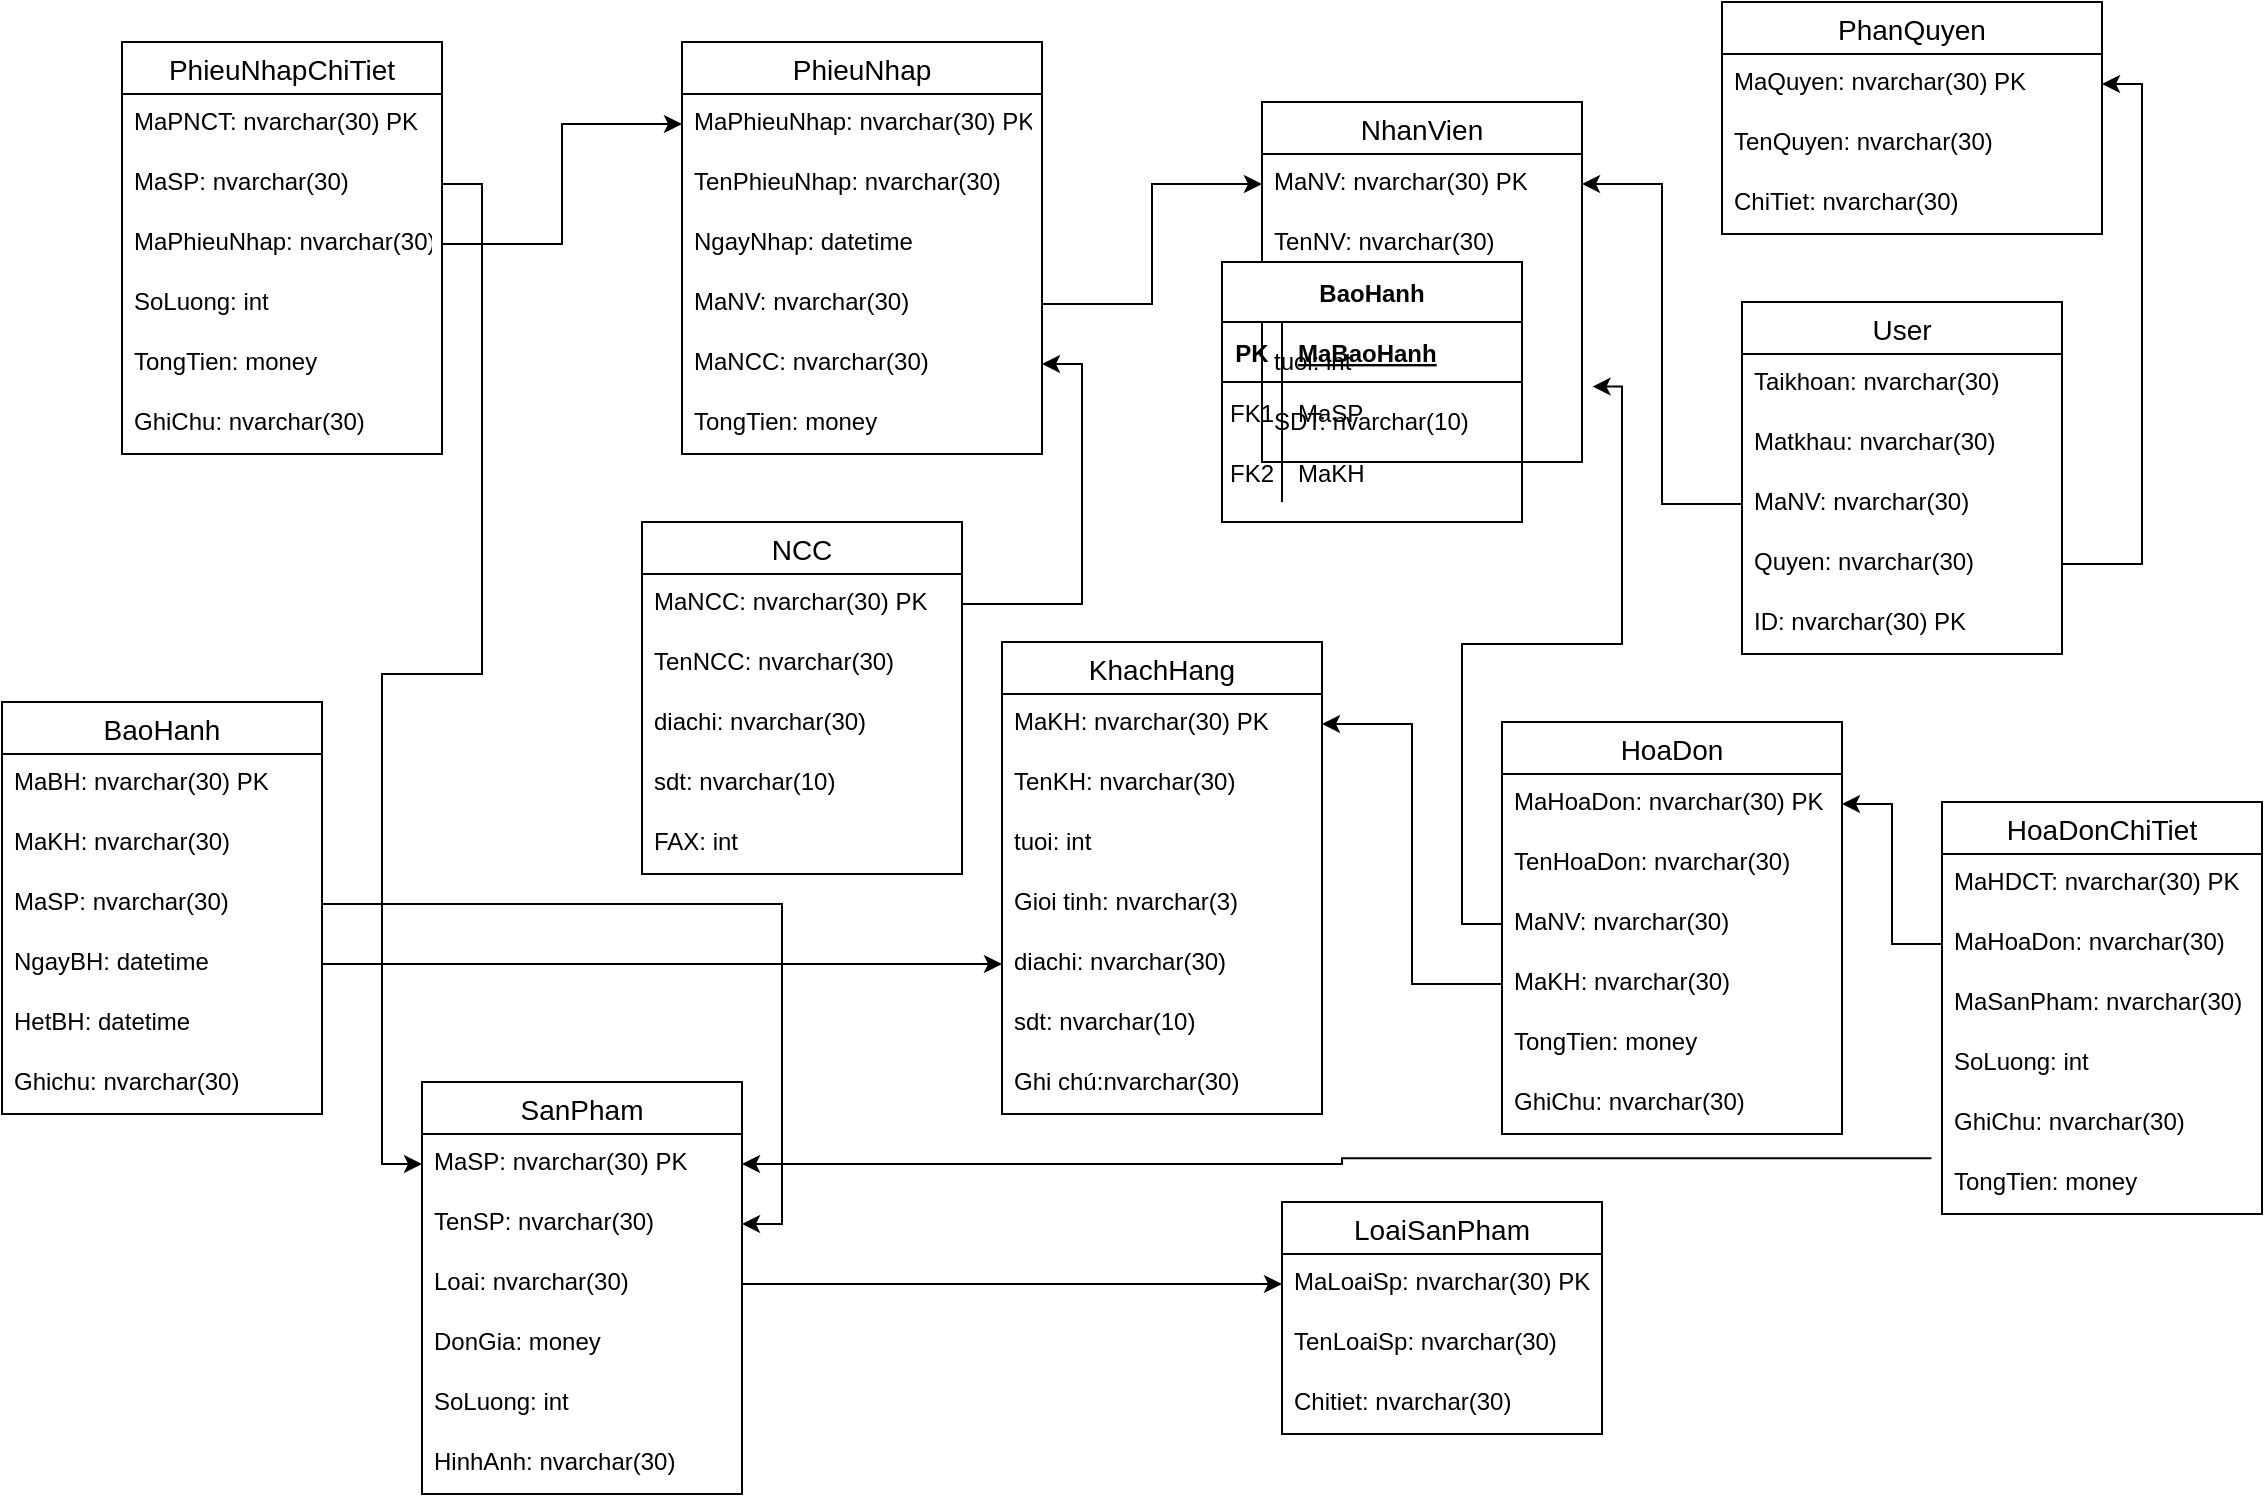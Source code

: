 <mxfile version="13.7.7" type="github">
  <diagram id="R2lEEEUBdFMjLlhIrx00" name="Page-1">
    <mxGraphModel dx="782" dy="437" grid="1" gridSize="10" guides="1" tooltips="1" connect="1" arrows="1" fold="1" page="1" pageScale="1" pageWidth="1169" pageHeight="1654" math="0" shadow="0" extFonts="Permanent Marker^https://fonts.googleapis.com/css?family=Permanent+Marker">
      <root>
        <mxCell id="0" />
        <mxCell id="1" parent="0" />
        <mxCell id="YLLZA9CyrhAG9IfyDsuY-86" style="edgeStyle=orthogonalEdgeStyle;rounded=0;orthogonalLoop=1;jettySize=auto;html=1;entryX=1;entryY=0.5;entryDx=0;entryDy=0;" parent="1" source="YLLZA9CyrhAG9IfyDsuY-12" target="YLLZA9CyrhAG9IfyDsuY-4" edge="1">
          <mxGeometry relative="1" as="geometry" />
        </mxCell>
        <mxCell id="YLLZA9CyrhAG9IfyDsuY-87" style="edgeStyle=orthogonalEdgeStyle;rounded=0;orthogonalLoop=1;jettySize=auto;html=1;entryX=1;entryY=0.5;entryDx=0;entryDy=0;" parent="1" source="YLLZA9CyrhAG9IfyDsuY-19" target="YLLZA9CyrhAG9IfyDsuY-15" edge="1">
          <mxGeometry relative="1" as="geometry" />
        </mxCell>
        <mxCell id="YLLZA9CyrhAG9IfyDsuY-88" style="edgeStyle=orthogonalEdgeStyle;rounded=0;orthogonalLoop=1;jettySize=auto;html=1;entryX=0;entryY=0.5;entryDx=0;entryDy=0;" parent="1" source="YLLZA9CyrhAG9IfyDsuY-24" target="YLLZA9CyrhAG9IfyDsuY-4" edge="1">
          <mxGeometry relative="1" as="geometry" />
        </mxCell>
        <mxCell id="YLLZA9CyrhAG9IfyDsuY-89" style="edgeStyle=orthogonalEdgeStyle;rounded=0;orthogonalLoop=1;jettySize=auto;html=1;entryX=1;entryY=0.5;entryDx=0;entryDy=0;" parent="1" source="YLLZA9CyrhAG9IfyDsuY-30" target="YLLZA9CyrhAG9IfyDsuY-28" edge="1">
          <mxGeometry relative="1" as="geometry" />
        </mxCell>
        <mxCell id="YLLZA9CyrhAG9IfyDsuY-20" value="PhieuNhap" style="swimlane;fontStyle=0;childLayout=stackLayout;horizontal=1;startSize=26;horizontalStack=0;resizeParent=1;resizeParentMax=0;resizeLast=0;collapsible=1;marginBottom=0;align=center;fontSize=14;" parent="1" vertex="1">
          <mxGeometry x="340" y="620" width="180" height="206" as="geometry" />
        </mxCell>
        <mxCell id="YLLZA9CyrhAG9IfyDsuY-21" value="MaPhieuNhap: nvarchar(30) PK" style="text;strokeColor=none;fillColor=none;spacingLeft=4;spacingRight=4;overflow=hidden;rotatable=0;points=[[0,0.5],[1,0.5]];portConstraint=eastwest;fontSize=12;" parent="YLLZA9CyrhAG9IfyDsuY-20" vertex="1">
          <mxGeometry y="26" width="180" height="30" as="geometry" />
        </mxCell>
        <mxCell id="YLLZA9CyrhAG9IfyDsuY-22" value="TenPhieuNhap: nvarchar(30)" style="text;strokeColor=none;fillColor=none;spacingLeft=4;spacingRight=4;overflow=hidden;rotatable=0;points=[[0,0.5],[1,0.5]];portConstraint=eastwest;fontSize=12;" parent="YLLZA9CyrhAG9IfyDsuY-20" vertex="1">
          <mxGeometry y="56" width="180" height="30" as="geometry" />
        </mxCell>
        <mxCell id="YLLZA9CyrhAG9IfyDsuY-23" value="NgayNhap: datetime" style="text;strokeColor=none;fillColor=none;spacingLeft=4;spacingRight=4;overflow=hidden;rotatable=0;points=[[0,0.5],[1,0.5]];portConstraint=eastwest;fontSize=12;" parent="YLLZA9CyrhAG9IfyDsuY-20" vertex="1">
          <mxGeometry y="86" width="180" height="30" as="geometry" />
        </mxCell>
        <mxCell id="YLLZA9CyrhAG9IfyDsuY-24" value="MaNV: nvarchar(30)" style="text;strokeColor=none;fillColor=none;spacingLeft=4;spacingRight=4;overflow=hidden;rotatable=0;points=[[0,0.5],[1,0.5]];portConstraint=eastwest;fontSize=12;" parent="YLLZA9CyrhAG9IfyDsuY-20" vertex="1">
          <mxGeometry y="116" width="180" height="30" as="geometry" />
        </mxCell>
        <mxCell id="YLLZA9CyrhAG9IfyDsuY-28" value="MaNCC: nvarchar(30)" style="text;strokeColor=none;fillColor=none;spacingLeft=4;spacingRight=4;overflow=hidden;rotatable=0;points=[[0,0.5],[1,0.5]];portConstraint=eastwest;fontSize=12;" parent="YLLZA9CyrhAG9IfyDsuY-20" vertex="1">
          <mxGeometry y="146" width="180" height="30" as="geometry" />
        </mxCell>
        <mxCell id="YLLZA9CyrhAG9IfyDsuY-39" value="TongTien: money" style="text;strokeColor=none;fillColor=none;spacingLeft=4;spacingRight=4;overflow=hidden;rotatable=0;points=[[0,0.5],[1,0.5]];portConstraint=eastwest;fontSize=12;" parent="YLLZA9CyrhAG9IfyDsuY-20" vertex="1">
          <mxGeometry y="176" width="180" height="30" as="geometry" />
        </mxCell>
        <mxCell id="YLLZA9CyrhAG9IfyDsuY-3" value="NhanVien" style="swimlane;fontStyle=0;childLayout=stackLayout;horizontal=1;startSize=26;horizontalStack=0;resizeParent=1;resizeParentMax=0;resizeLast=0;collapsible=1;marginBottom=0;align=center;fontSize=14;" parent="1" vertex="1">
          <mxGeometry x="630" y="650" width="160" height="180" as="geometry" />
        </mxCell>
        <mxCell id="YLLZA9CyrhAG9IfyDsuY-4" value="MaNV: nvarchar(30) PK" style="text;strokeColor=none;fillColor=none;spacingLeft=4;spacingRight=4;overflow=hidden;rotatable=0;points=[[0,0.5],[1,0.5]];portConstraint=eastwest;fontSize=12;" parent="YLLZA9CyrhAG9IfyDsuY-3" vertex="1">
          <mxGeometry y="26" width="160" height="30" as="geometry" />
        </mxCell>
        <mxCell id="YLLZA9CyrhAG9IfyDsuY-5" value="TenNV: nvarchar(30)" style="text;strokeColor=none;fillColor=none;spacingLeft=4;spacingRight=4;overflow=hidden;rotatable=0;points=[[0,0.5],[1,0.5]];portConstraint=eastwest;fontSize=12;" parent="YLLZA9CyrhAG9IfyDsuY-3" vertex="1">
          <mxGeometry y="56" width="160" height="30" as="geometry" />
        </mxCell>
        <mxCell id="YLLZA9CyrhAG9IfyDsuY-7" value="diachi: nvarchar(30)" style="text;strokeColor=none;fillColor=none;spacingLeft=4;spacingRight=4;overflow=hidden;rotatable=0;points=[[0,0.5],[1,0.5]];portConstraint=eastwest;fontSize=12;" parent="YLLZA9CyrhAG9IfyDsuY-3" vertex="1">
          <mxGeometry y="86" width="160" height="30" as="geometry" />
        </mxCell>
        <mxCell id="YLLZA9CyrhAG9IfyDsuY-8" value="tuoi: int" style="text;strokeColor=none;fillColor=none;spacingLeft=4;spacingRight=4;overflow=hidden;rotatable=0;points=[[0,0.5],[1,0.5]];portConstraint=eastwest;fontSize=12;" parent="YLLZA9CyrhAG9IfyDsuY-3" vertex="1">
          <mxGeometry y="116" width="160" height="30" as="geometry" />
        </mxCell>
        <mxCell id="YLLZA9CyrhAG9IfyDsuY-6" value="SDT: nvarchar(10)" style="text;strokeColor=none;fillColor=none;spacingLeft=4;spacingRight=4;overflow=hidden;rotatable=0;points=[[0,0.5],[1,0.5]];portConstraint=eastwest;fontSize=12;" parent="YLLZA9CyrhAG9IfyDsuY-3" vertex="1">
          <mxGeometry y="146" width="160" height="34" as="geometry" />
        </mxCell>
        <mxCell id="YLLZA9CyrhAG9IfyDsuY-9" value="User" style="swimlane;fontStyle=0;childLayout=stackLayout;horizontal=1;startSize=26;horizontalStack=0;resizeParent=1;resizeParentMax=0;resizeLast=0;collapsible=1;marginBottom=0;align=center;fontSize=14;" parent="1" vertex="1">
          <mxGeometry x="870" y="750" width="160" height="176" as="geometry" />
        </mxCell>
        <mxCell id="YLLZA9CyrhAG9IfyDsuY-10" value="Taikhoan: nvarchar(30)" style="text;strokeColor=none;fillColor=none;spacingLeft=4;spacingRight=4;overflow=hidden;rotatable=0;points=[[0,0.5],[1,0.5]];portConstraint=eastwest;fontSize=12;" parent="YLLZA9CyrhAG9IfyDsuY-9" vertex="1">
          <mxGeometry y="26" width="160" height="30" as="geometry" />
        </mxCell>
        <mxCell id="YLLZA9CyrhAG9IfyDsuY-11" value="Matkhau: nvarchar(30)" style="text;strokeColor=none;fillColor=none;spacingLeft=4;spacingRight=4;overflow=hidden;rotatable=0;points=[[0,0.5],[1,0.5]];portConstraint=eastwest;fontSize=12;" parent="YLLZA9CyrhAG9IfyDsuY-9" vertex="1">
          <mxGeometry y="56" width="160" height="30" as="geometry" />
        </mxCell>
        <mxCell id="YLLZA9CyrhAG9IfyDsuY-12" value="MaNV: nvarchar(30)" style="text;strokeColor=none;fillColor=none;spacingLeft=4;spacingRight=4;overflow=hidden;rotatable=0;points=[[0,0.5],[1,0.5]];portConstraint=eastwest;fontSize=12;" parent="YLLZA9CyrhAG9IfyDsuY-9" vertex="1">
          <mxGeometry y="86" width="160" height="30" as="geometry" />
        </mxCell>
        <mxCell id="YLLZA9CyrhAG9IfyDsuY-19" value="Quyen: nvarchar(30)" style="text;strokeColor=none;fillColor=none;spacingLeft=4;spacingRight=4;overflow=hidden;rotatable=0;points=[[0,0.5],[1,0.5]];portConstraint=eastwest;fontSize=12;" parent="YLLZA9CyrhAG9IfyDsuY-9" vertex="1">
          <mxGeometry y="116" width="160" height="30" as="geometry" />
        </mxCell>
        <mxCell id="YLLZA9CyrhAG9IfyDsuY-13" value="ID: nvarchar(30) PK" style="text;strokeColor=none;fillColor=none;spacingLeft=4;spacingRight=4;overflow=hidden;rotatable=0;points=[[0,0.5],[1,0.5]];portConstraint=eastwest;fontSize=12;" parent="YLLZA9CyrhAG9IfyDsuY-9" vertex="1">
          <mxGeometry y="146" width="160" height="30" as="geometry" />
        </mxCell>
        <mxCell id="YLLZA9CyrhAG9IfyDsuY-35" value="PhieuNhapChiTiet" style="swimlane;fontStyle=0;childLayout=stackLayout;horizontal=1;startSize=26;horizontalStack=0;resizeParent=1;resizeParentMax=0;resizeLast=0;collapsible=1;marginBottom=0;align=center;fontSize=14;" parent="1" vertex="1">
          <mxGeometry x="60" y="620" width="160" height="206" as="geometry" />
        </mxCell>
        <mxCell id="YLLZA9CyrhAG9IfyDsuY-36" value="MaPNCT: nvarchar(30) PK" style="text;strokeColor=none;fillColor=none;spacingLeft=4;spacingRight=4;overflow=hidden;rotatable=0;points=[[0,0.5],[1,0.5]];portConstraint=eastwest;fontSize=12;" parent="YLLZA9CyrhAG9IfyDsuY-35" vertex="1">
          <mxGeometry y="26" width="160" height="30" as="geometry" />
        </mxCell>
        <mxCell id="YLLZA9CyrhAG9IfyDsuY-37" value="MaSP: nvarchar(30)" style="text;strokeColor=none;fillColor=none;spacingLeft=4;spacingRight=4;overflow=hidden;rotatable=0;points=[[0,0.5],[1,0.5]];portConstraint=eastwest;fontSize=12;" parent="YLLZA9CyrhAG9IfyDsuY-35" vertex="1">
          <mxGeometry y="56" width="160" height="30" as="geometry" />
        </mxCell>
        <mxCell id="YLLZA9CyrhAG9IfyDsuY-38" value="MaPhieuNhap: nvarchar(30)" style="text;strokeColor=none;fillColor=none;spacingLeft=4;spacingRight=4;overflow=hidden;rotatable=0;points=[[0,0.5],[1,0.5]];portConstraint=eastwest;fontSize=12;" parent="YLLZA9CyrhAG9IfyDsuY-35" vertex="1">
          <mxGeometry y="86" width="160" height="30" as="geometry" />
        </mxCell>
        <mxCell id="YLLZA9CyrhAG9IfyDsuY-40" value="SoLuong: int" style="text;strokeColor=none;fillColor=none;spacingLeft=4;spacingRight=4;overflow=hidden;rotatable=0;points=[[0,0.5],[1,0.5]];portConstraint=eastwest;fontSize=12;" parent="YLLZA9CyrhAG9IfyDsuY-35" vertex="1">
          <mxGeometry y="116" width="160" height="30" as="geometry" />
        </mxCell>
        <mxCell id="YLLZA9CyrhAG9IfyDsuY-41" value="TongTien: money" style="text;strokeColor=none;fillColor=none;spacingLeft=4;spacingRight=4;overflow=hidden;rotatable=0;points=[[0,0.5],[1,0.5]];portConstraint=eastwest;fontSize=12;" parent="YLLZA9CyrhAG9IfyDsuY-35" vertex="1">
          <mxGeometry y="146" width="160" height="30" as="geometry" />
        </mxCell>
        <mxCell id="YLLZA9CyrhAG9IfyDsuY-42" value="GhiChu: nvarchar(30)" style="text;strokeColor=none;fillColor=none;spacingLeft=4;spacingRight=4;overflow=hidden;rotatable=0;points=[[0,0.5],[1,0.5]];portConstraint=eastwest;fontSize=12;" parent="YLLZA9CyrhAG9IfyDsuY-35" vertex="1">
          <mxGeometry y="176" width="160" height="30" as="geometry" />
        </mxCell>
        <mxCell id="YLLZA9CyrhAG9IfyDsuY-98" style="edgeStyle=orthogonalEdgeStyle;rounded=0;orthogonalLoop=1;jettySize=auto;html=1;entryX=0;entryY=0.5;entryDx=0;entryDy=0;" parent="1" source="YLLZA9CyrhAG9IfyDsuY-38" target="YLLZA9CyrhAG9IfyDsuY-21" edge="1">
          <mxGeometry relative="1" as="geometry" />
        </mxCell>
        <mxCell id="YLLZA9CyrhAG9IfyDsuY-99" style="edgeStyle=orthogonalEdgeStyle;rounded=0;orthogonalLoop=1;jettySize=auto;html=1;entryX=0;entryY=0.5;entryDx=0;entryDy=0;" parent="1" source="YLLZA9CyrhAG9IfyDsuY-37" target="YLLZA9CyrhAG9IfyDsuY-72" edge="1">
          <mxGeometry relative="1" as="geometry" />
        </mxCell>
        <mxCell id="YLLZA9CyrhAG9IfyDsuY-101" style="edgeStyle=orthogonalEdgeStyle;rounded=0;orthogonalLoop=1;jettySize=auto;html=1;entryX=0;entryY=0.5;entryDx=0;entryDy=0;" parent="1" source="YLLZA9CyrhAG9IfyDsuY-74" target="YLLZA9CyrhAG9IfyDsuY-79" edge="1">
          <mxGeometry relative="1" as="geometry" />
        </mxCell>
        <mxCell id="YLLZA9CyrhAG9IfyDsuY-71" value="SanPham" style="swimlane;fontStyle=0;childLayout=stackLayout;horizontal=1;startSize=26;horizontalStack=0;resizeParent=1;resizeParentMax=0;resizeLast=0;collapsible=1;marginBottom=0;align=center;fontSize=14;" parent="1" vertex="1">
          <mxGeometry x="210" y="1140" width="160" height="206" as="geometry" />
        </mxCell>
        <mxCell id="YLLZA9CyrhAG9IfyDsuY-72" value="MaSP: nvarchar(30) PK" style="text;strokeColor=none;fillColor=none;spacingLeft=4;spacingRight=4;overflow=hidden;rotatable=0;points=[[0,0.5],[1,0.5]];portConstraint=eastwest;fontSize=12;" parent="YLLZA9CyrhAG9IfyDsuY-71" vertex="1">
          <mxGeometry y="26" width="160" height="30" as="geometry" />
        </mxCell>
        <mxCell id="YLLZA9CyrhAG9IfyDsuY-73" value="TenSP: nvarchar(30)" style="text;strokeColor=none;fillColor=none;spacingLeft=4;spacingRight=4;overflow=hidden;rotatable=0;points=[[0,0.5],[1,0.5]];portConstraint=eastwest;fontSize=12;" parent="YLLZA9CyrhAG9IfyDsuY-71" vertex="1">
          <mxGeometry y="56" width="160" height="30" as="geometry" />
        </mxCell>
        <mxCell id="YLLZA9CyrhAG9IfyDsuY-74" value="Loai: nvarchar(30)" style="text;strokeColor=none;fillColor=none;spacingLeft=4;spacingRight=4;overflow=hidden;rotatable=0;points=[[0,0.5],[1,0.5]];portConstraint=eastwest;fontSize=12;" parent="YLLZA9CyrhAG9IfyDsuY-71" vertex="1">
          <mxGeometry y="86" width="160" height="30" as="geometry" />
        </mxCell>
        <mxCell id="YLLZA9CyrhAG9IfyDsuY-75" value="DonGia: money" style="text;strokeColor=none;fillColor=none;spacingLeft=4;spacingRight=4;overflow=hidden;rotatable=0;points=[[0,0.5],[1,0.5]];portConstraint=eastwest;fontSize=12;" parent="YLLZA9CyrhAG9IfyDsuY-71" vertex="1">
          <mxGeometry y="116" width="160" height="30" as="geometry" />
        </mxCell>
        <mxCell id="YLLZA9CyrhAG9IfyDsuY-77" value="SoLuong: int" style="text;strokeColor=none;fillColor=none;spacingLeft=4;spacingRight=4;overflow=hidden;rotatable=0;points=[[0,0.5],[1,0.5]];portConstraint=eastwest;fontSize=12;" parent="YLLZA9CyrhAG9IfyDsuY-71" vertex="1">
          <mxGeometry y="146" width="160" height="30" as="geometry" />
        </mxCell>
        <mxCell id="YLLZA9CyrhAG9IfyDsuY-76" value="HinhAnh: nvarchar(30)" style="text;strokeColor=none;fillColor=none;spacingLeft=4;spacingRight=4;overflow=hidden;rotatable=0;points=[[0,0.5],[1,0.5]];portConstraint=eastwest;fontSize=12;" parent="YLLZA9CyrhAG9IfyDsuY-71" vertex="1">
          <mxGeometry y="176" width="160" height="30" as="geometry" />
        </mxCell>
        <mxCell id="YLLZA9CyrhAG9IfyDsuY-43" value="HoaDon" style="swimlane;fontStyle=0;childLayout=stackLayout;horizontal=1;startSize=26;horizontalStack=0;resizeParent=1;resizeParentMax=0;resizeLast=0;collapsible=1;marginBottom=0;align=center;fontSize=14;" parent="1" vertex="1">
          <mxGeometry x="750" y="960" width="170" height="206" as="geometry" />
        </mxCell>
        <mxCell id="YLLZA9CyrhAG9IfyDsuY-44" value="MaHoaDon: nvarchar(30) PK" style="text;strokeColor=none;fillColor=none;spacingLeft=4;spacingRight=4;overflow=hidden;rotatable=0;points=[[0,0.5],[1,0.5]];portConstraint=eastwest;fontSize=12;" parent="YLLZA9CyrhAG9IfyDsuY-43" vertex="1">
          <mxGeometry y="26" width="170" height="30" as="geometry" />
        </mxCell>
        <mxCell id="YLLZA9CyrhAG9IfyDsuY-45" value="TenHoaDon: nvarchar(30)" style="text;strokeColor=none;fillColor=none;spacingLeft=4;spacingRight=4;overflow=hidden;rotatable=0;points=[[0,0.5],[1,0.5]];portConstraint=eastwest;fontSize=12;" parent="YLLZA9CyrhAG9IfyDsuY-43" vertex="1">
          <mxGeometry y="56" width="170" height="30" as="geometry" />
        </mxCell>
        <mxCell id="YLLZA9CyrhAG9IfyDsuY-46" value="MaNV: nvarchar(30)" style="text;strokeColor=none;fillColor=none;spacingLeft=4;spacingRight=4;overflow=hidden;rotatable=0;points=[[0,0.5],[1,0.5]];portConstraint=eastwest;fontSize=12;" parent="YLLZA9CyrhAG9IfyDsuY-43" vertex="1">
          <mxGeometry y="86" width="170" height="30" as="geometry" />
        </mxCell>
        <mxCell id="YLLZA9CyrhAG9IfyDsuY-60" value="MaKH: nvarchar(30)" style="text;strokeColor=none;fillColor=none;spacingLeft=4;spacingRight=4;overflow=hidden;rotatable=0;points=[[0,0.5],[1,0.5]];portConstraint=eastwest;fontSize=12;" parent="YLLZA9CyrhAG9IfyDsuY-43" vertex="1">
          <mxGeometry y="116" width="170" height="30" as="geometry" />
        </mxCell>
        <mxCell id="YLLZA9CyrhAG9IfyDsuY-62" value="TongTien: money" style="text;strokeColor=none;fillColor=none;spacingLeft=4;spacingRight=4;overflow=hidden;rotatable=0;points=[[0,0.5],[1,0.5]];portConstraint=eastwest;fontSize=12;" parent="YLLZA9CyrhAG9IfyDsuY-43" vertex="1">
          <mxGeometry y="146" width="170" height="30" as="geometry" />
        </mxCell>
        <mxCell id="YLLZA9CyrhAG9IfyDsuY-63" value="GhiChu: nvarchar(30)" style="text;strokeColor=none;fillColor=none;spacingLeft=4;spacingRight=4;overflow=hidden;rotatable=0;points=[[0,0.5],[1,0.5]];portConstraint=eastwest;fontSize=12;" parent="YLLZA9CyrhAG9IfyDsuY-43" vertex="1">
          <mxGeometry y="176" width="170" height="30" as="geometry" />
        </mxCell>
        <mxCell id="YLLZA9CyrhAG9IfyDsuY-110" style="edgeStyle=orthogonalEdgeStyle;rounded=0;orthogonalLoop=1;jettySize=auto;html=1;entryX=1;entryY=0.5;entryDx=0;entryDy=0;exitX=-0.033;exitY=0.07;exitDx=0;exitDy=0;exitPerimeter=0;" parent="1" source="YLLZA9CyrhAG9IfyDsuY-69" target="YLLZA9CyrhAG9IfyDsuY-72" edge="1">
          <mxGeometry relative="1" as="geometry" />
        </mxCell>
        <mxCell id="YLLZA9CyrhAG9IfyDsuY-111" style="edgeStyle=orthogonalEdgeStyle;rounded=0;orthogonalLoop=1;jettySize=auto;html=1;entryX=1;entryY=0.5;entryDx=0;entryDy=0;" parent="1" source="YLLZA9CyrhAG9IfyDsuY-66" target="YLLZA9CyrhAG9IfyDsuY-44" edge="1">
          <mxGeometry relative="1" as="geometry" />
        </mxCell>
        <mxCell id="YLLZA9CyrhAG9IfyDsuY-113" style="edgeStyle=orthogonalEdgeStyle;rounded=0;orthogonalLoop=1;jettySize=auto;html=1;entryX=1.033;entryY=0.876;entryDx=0;entryDy=0;entryPerimeter=0;" parent="1" source="YLLZA9CyrhAG9IfyDsuY-46" target="YLLZA9CyrhAG9IfyDsuY-8" edge="1">
          <mxGeometry relative="1" as="geometry" />
        </mxCell>
        <mxCell id="YLLZA9CyrhAG9IfyDsuY-132" style="edgeStyle=orthogonalEdgeStyle;rounded=0;orthogonalLoop=1;jettySize=auto;html=1;entryX=1;entryY=0.5;entryDx=0;entryDy=0;" parent="1" source="YLLZA9CyrhAG9IfyDsuY-60" target="YLLZA9CyrhAG9IfyDsuY-116" edge="1">
          <mxGeometry relative="1" as="geometry" />
        </mxCell>
        <mxCell id="YLLZA9CyrhAG9IfyDsuY-29" value="NCC" style="swimlane;fontStyle=0;childLayout=stackLayout;horizontal=1;startSize=26;horizontalStack=0;resizeParent=1;resizeParentMax=0;resizeLast=0;collapsible=1;marginBottom=0;align=center;fontSize=14;" parent="1" vertex="1">
          <mxGeometry x="320" y="860" width="160" height="176" as="geometry" />
        </mxCell>
        <mxCell id="YLLZA9CyrhAG9IfyDsuY-30" value="MaNCC: nvarchar(30) PK" style="text;strokeColor=none;fillColor=none;spacingLeft=4;spacingRight=4;overflow=hidden;rotatable=0;points=[[0,0.5],[1,0.5]];portConstraint=eastwest;fontSize=12;" parent="YLLZA9CyrhAG9IfyDsuY-29" vertex="1">
          <mxGeometry y="26" width="160" height="30" as="geometry" />
        </mxCell>
        <mxCell id="YLLZA9CyrhAG9IfyDsuY-31" value="TenNCC: nvarchar(30)" style="text;strokeColor=none;fillColor=none;spacingLeft=4;spacingRight=4;overflow=hidden;rotatable=0;points=[[0,0.5],[1,0.5]];portConstraint=eastwest;fontSize=12;" parent="YLLZA9CyrhAG9IfyDsuY-29" vertex="1">
          <mxGeometry y="56" width="160" height="30" as="geometry" />
        </mxCell>
        <mxCell id="YLLZA9CyrhAG9IfyDsuY-32" value="diachi: nvarchar(30)" style="text;strokeColor=none;fillColor=none;spacingLeft=4;spacingRight=4;overflow=hidden;rotatable=0;points=[[0,0.5],[1,0.5]];portConstraint=eastwest;fontSize=12;" parent="YLLZA9CyrhAG9IfyDsuY-29" vertex="1">
          <mxGeometry y="86" width="160" height="30" as="geometry" />
        </mxCell>
        <mxCell id="YLLZA9CyrhAG9IfyDsuY-33" value="sdt: nvarchar(10)" style="text;strokeColor=none;fillColor=none;spacingLeft=4;spacingRight=4;overflow=hidden;rotatable=0;points=[[0,0.5],[1,0.5]];portConstraint=eastwest;fontSize=12;" parent="YLLZA9CyrhAG9IfyDsuY-29" vertex="1">
          <mxGeometry y="116" width="160" height="30" as="geometry" />
        </mxCell>
        <mxCell id="YLLZA9CyrhAG9IfyDsuY-34" value="FAX: int" style="text;strokeColor=none;fillColor=none;spacingLeft=4;spacingRight=4;overflow=hidden;rotatable=0;points=[[0,0.5],[1,0.5]];portConstraint=eastwest;fontSize=12;" parent="YLLZA9CyrhAG9IfyDsuY-29" vertex="1">
          <mxGeometry y="146" width="160" height="30" as="geometry" />
        </mxCell>
        <mxCell id="nVM3Nf8640uY4-CQAbni-13" style="edgeStyle=orthogonalEdgeStyle;rounded=0;orthogonalLoop=1;jettySize=auto;html=1;entryX=0.5;entryY=0;entryDx=0;entryDy=0;exitX=1;exitY=0.5;exitDx=0;exitDy=0;" parent="1" edge="1">
          <mxGeometry relative="1" as="geometry">
            <mxPoint x="870" y="600" as="sourcePoint" />
          </mxGeometry>
        </mxCell>
        <mxCell id="YLLZA9CyrhAG9IfyDsuY-64" value="HoaDonChiTiet" style="swimlane;fontStyle=0;childLayout=stackLayout;horizontal=1;startSize=26;horizontalStack=0;resizeParent=1;resizeParentMax=0;resizeLast=0;collapsible=1;marginBottom=0;align=center;fontSize=14;" parent="1" vertex="1">
          <mxGeometry x="970" y="1000" width="160" height="206" as="geometry" />
        </mxCell>
        <mxCell id="YLLZA9CyrhAG9IfyDsuY-65" value="MaHDCT: nvarchar(30) PK" style="text;strokeColor=none;fillColor=none;spacingLeft=4;spacingRight=4;overflow=hidden;rotatable=0;points=[[0,0.5],[1,0.5]];portConstraint=eastwest;fontSize=12;" parent="YLLZA9CyrhAG9IfyDsuY-64" vertex="1">
          <mxGeometry y="26" width="160" height="30" as="geometry" />
        </mxCell>
        <mxCell id="YLLZA9CyrhAG9IfyDsuY-66" value="MaHoaDon: nvarchar(30)" style="text;strokeColor=none;fillColor=none;spacingLeft=4;spacingRight=4;overflow=hidden;rotatable=0;points=[[0,0.5],[1,0.5]];portConstraint=eastwest;fontSize=12;" parent="YLLZA9CyrhAG9IfyDsuY-64" vertex="1">
          <mxGeometry y="56" width="160" height="30" as="geometry" />
        </mxCell>
        <mxCell id="YLLZA9CyrhAG9IfyDsuY-67" value="MaSanPham: nvarchar(30)" style="text;strokeColor=none;fillColor=none;spacingLeft=4;spacingRight=4;overflow=hidden;rotatable=0;points=[[0,0.5],[1,0.5]];portConstraint=eastwest;fontSize=12;" parent="YLLZA9CyrhAG9IfyDsuY-64" vertex="1">
          <mxGeometry y="86" width="160" height="30" as="geometry" />
        </mxCell>
        <mxCell id="YLLZA9CyrhAG9IfyDsuY-68" value="SoLuong: int" style="text;strokeColor=none;fillColor=none;spacingLeft=4;spacingRight=4;overflow=hidden;rotatable=0;points=[[0,0.5],[1,0.5]];portConstraint=eastwest;fontSize=12;" parent="YLLZA9CyrhAG9IfyDsuY-64" vertex="1">
          <mxGeometry y="116" width="160" height="30" as="geometry" />
        </mxCell>
        <mxCell id="YLLZA9CyrhAG9IfyDsuY-70" value="GhiChu: nvarchar(30)" style="text;strokeColor=none;fillColor=none;spacingLeft=4;spacingRight=4;overflow=hidden;rotatable=0;points=[[0,0.5],[1,0.5]];portConstraint=eastwest;fontSize=12;" parent="YLLZA9CyrhAG9IfyDsuY-64" vertex="1">
          <mxGeometry y="146" width="160" height="30" as="geometry" />
        </mxCell>
        <mxCell id="YLLZA9CyrhAG9IfyDsuY-69" value="TongTien: money" style="text;strokeColor=none;fillColor=none;spacingLeft=4;spacingRight=4;overflow=hidden;rotatable=0;points=[[0,0.5],[1,0.5]];portConstraint=eastwest;fontSize=12;" parent="YLLZA9CyrhAG9IfyDsuY-64" vertex="1">
          <mxGeometry y="176" width="160" height="30" as="geometry" />
        </mxCell>
        <mxCell id="YLLZA9CyrhAG9IfyDsuY-78" value="LoaiSanPham" style="swimlane;fontStyle=0;childLayout=stackLayout;horizontal=1;startSize=26;horizontalStack=0;resizeParent=1;resizeParentMax=0;resizeLast=0;collapsible=1;marginBottom=0;align=center;fontSize=14;" parent="1" vertex="1">
          <mxGeometry x="640" y="1200" width="160" height="116" as="geometry" />
        </mxCell>
        <mxCell id="YLLZA9CyrhAG9IfyDsuY-79" value="MaLoaiSp: nvarchar(30) PK" style="text;strokeColor=none;fillColor=none;spacingLeft=4;spacingRight=4;overflow=hidden;rotatable=0;points=[[0,0.5],[1,0.5]];portConstraint=eastwest;fontSize=12;" parent="YLLZA9CyrhAG9IfyDsuY-78" vertex="1">
          <mxGeometry y="26" width="160" height="30" as="geometry" />
        </mxCell>
        <mxCell id="YLLZA9CyrhAG9IfyDsuY-80" value="TenLoaiSp: nvarchar(30)" style="text;strokeColor=none;fillColor=none;spacingLeft=4;spacingRight=4;overflow=hidden;rotatable=0;points=[[0,0.5],[1,0.5]];portConstraint=eastwest;fontSize=12;" parent="YLLZA9CyrhAG9IfyDsuY-78" vertex="1">
          <mxGeometry y="56" width="160" height="30" as="geometry" />
        </mxCell>
        <mxCell id="YLLZA9CyrhAG9IfyDsuY-81" value="Chitiet: nvarchar(30)" style="text;strokeColor=none;fillColor=none;spacingLeft=4;spacingRight=4;overflow=hidden;rotatable=0;points=[[0,0.5],[1,0.5]];portConstraint=eastwest;fontSize=12;" parent="YLLZA9CyrhAG9IfyDsuY-78" vertex="1">
          <mxGeometry y="86" width="160" height="30" as="geometry" />
        </mxCell>
        <mxCell id="YLLZA9CyrhAG9IfyDsuY-14" value="PhanQuyen" style="swimlane;fontStyle=0;childLayout=stackLayout;horizontal=1;startSize=26;horizontalStack=0;resizeParent=1;resizeParentMax=0;resizeLast=0;collapsible=1;marginBottom=0;align=center;fontSize=14;" parent="1" vertex="1">
          <mxGeometry x="860" y="600" width="190" height="116" as="geometry" />
        </mxCell>
        <mxCell id="YLLZA9CyrhAG9IfyDsuY-15" value="MaQuyen: nvarchar(30) PK" style="text;strokeColor=none;fillColor=none;spacingLeft=4;spacingRight=4;overflow=hidden;rotatable=0;points=[[0,0.5],[1,0.5]];portConstraint=eastwest;fontSize=12;" parent="YLLZA9CyrhAG9IfyDsuY-14" vertex="1">
          <mxGeometry y="26" width="190" height="30" as="geometry" />
        </mxCell>
        <mxCell id="YLLZA9CyrhAG9IfyDsuY-16" value="TenQuyen: nvarchar(30)" style="text;strokeColor=none;fillColor=none;spacingLeft=4;spacingRight=4;overflow=hidden;rotatable=0;points=[[0,0.5],[1,0.5]];portConstraint=eastwest;fontSize=12;" parent="YLLZA9CyrhAG9IfyDsuY-14" vertex="1">
          <mxGeometry y="56" width="190" height="30" as="geometry" />
        </mxCell>
        <mxCell id="YLLZA9CyrhAG9IfyDsuY-17" value="ChiTiet: nvarchar(30)" style="text;strokeColor=none;fillColor=none;spacingLeft=4;spacingRight=4;overflow=hidden;rotatable=0;points=[[0,0.5],[1,0.5]];portConstraint=eastwest;fontSize=12;" parent="YLLZA9CyrhAG9IfyDsuY-14" vertex="1">
          <mxGeometry y="86" width="190" height="30" as="geometry" />
        </mxCell>
        <mxCell id="YLLZA9CyrhAG9IfyDsuY-115" value="KhachHang" style="swimlane;fontStyle=0;childLayout=stackLayout;horizontal=1;startSize=26;horizontalStack=0;resizeParent=1;resizeParentMax=0;resizeLast=0;collapsible=1;marginBottom=0;align=center;fontSize=14;" parent="1" vertex="1">
          <mxGeometry x="500" y="920" width="160" height="236" as="geometry" />
        </mxCell>
        <mxCell id="YLLZA9CyrhAG9IfyDsuY-116" value="MaKH: nvarchar(30) PK" style="text;strokeColor=none;fillColor=none;spacingLeft=4;spacingRight=4;overflow=hidden;rotatable=0;points=[[0,0.5],[1,0.5]];portConstraint=eastwest;fontSize=12;" parent="YLLZA9CyrhAG9IfyDsuY-115" vertex="1">
          <mxGeometry y="26" width="160" height="30" as="geometry" />
        </mxCell>
        <mxCell id="YLLZA9CyrhAG9IfyDsuY-117" value="TenKH: nvarchar(30)" style="text;strokeColor=none;fillColor=none;spacingLeft=4;spacingRight=4;overflow=hidden;rotatable=0;points=[[0,0.5],[1,0.5]];portConstraint=eastwest;fontSize=12;" parent="YLLZA9CyrhAG9IfyDsuY-115" vertex="1">
          <mxGeometry y="56" width="160" height="30" as="geometry" />
        </mxCell>
        <mxCell id="YLLZA9CyrhAG9IfyDsuY-118" value="tuoi: int" style="text;strokeColor=none;fillColor=none;spacingLeft=4;spacingRight=4;overflow=hidden;rotatable=0;points=[[0,0.5],[1,0.5]];portConstraint=eastwest;fontSize=12;" parent="YLLZA9CyrhAG9IfyDsuY-115" vertex="1">
          <mxGeometry y="86" width="160" height="30" as="geometry" />
        </mxCell>
        <mxCell id="YLLZA9CyrhAG9IfyDsuY-126" value="Gioi tinh: nvarchar(3)" style="text;strokeColor=none;fillColor=none;spacingLeft=4;spacingRight=4;overflow=hidden;rotatable=0;points=[[0,0.5],[1,0.5]];portConstraint=eastwest;fontSize=12;" parent="YLLZA9CyrhAG9IfyDsuY-115" vertex="1">
          <mxGeometry y="116" width="160" height="30" as="geometry" />
        </mxCell>
        <mxCell id="YLLZA9CyrhAG9IfyDsuY-124" value="diachi: nvarchar(30)" style="text;strokeColor=none;fillColor=none;spacingLeft=4;spacingRight=4;overflow=hidden;rotatable=0;points=[[0,0.5],[1,0.5]];portConstraint=eastwest;fontSize=12;" parent="YLLZA9CyrhAG9IfyDsuY-115" vertex="1">
          <mxGeometry y="146" width="160" height="30" as="geometry" />
        </mxCell>
        <mxCell id="YLLZA9CyrhAG9IfyDsuY-125" value="sdt: nvarchar(10)" style="text;strokeColor=none;fillColor=none;spacingLeft=4;spacingRight=4;overflow=hidden;rotatable=0;points=[[0,0.5],[1,0.5]];portConstraint=eastwest;fontSize=12;" parent="YLLZA9CyrhAG9IfyDsuY-115" vertex="1">
          <mxGeometry y="176" width="160" height="30" as="geometry" />
        </mxCell>
        <mxCell id="YLLZA9CyrhAG9IfyDsuY-131" value="Ghi chú:nvarchar(30)" style="text;strokeColor=none;fillColor=none;spacingLeft=4;spacingRight=4;overflow=hidden;rotatable=0;points=[[0,0.5],[1,0.5]];portConstraint=eastwest;fontSize=12;" parent="YLLZA9CyrhAG9IfyDsuY-115" vertex="1">
          <mxGeometry y="206" width="160" height="30" as="geometry" />
        </mxCell>
        <mxCell id="nVM3Nf8640uY4-CQAbni-12" style="edgeStyle=orthogonalEdgeStyle;rounded=0;orthogonalLoop=1;jettySize=auto;html=1;entryX=0.5;entryY=1;entryDx=0;entryDy=0;" parent="1" source="nVM3Nf8640uY4-CQAbni-5" edge="1">
          <mxGeometry relative="1" as="geometry" />
        </mxCell>
        <mxCell id="YLLZA9CyrhAG9IfyDsuY-140" style="edgeStyle=orthogonalEdgeStyle;rounded=0;orthogonalLoop=1;jettySize=auto;html=1;entryX=1;entryY=0.5;entryDx=0;entryDy=0;" parent="1" source="YLLZA9CyrhAG9IfyDsuY-136" target="YLLZA9CyrhAG9IfyDsuY-73" edge="1">
          <mxGeometry relative="1" as="geometry" />
        </mxCell>
        <mxCell id="YLLZA9CyrhAG9IfyDsuY-142" style="edgeStyle=orthogonalEdgeStyle;rounded=0;orthogonalLoop=1;jettySize=auto;html=1;entryX=0;entryY=0.5;entryDx=0;entryDy=0;" parent="1" source="YLLZA9CyrhAG9IfyDsuY-137" target="YLLZA9CyrhAG9IfyDsuY-124" edge="1">
          <mxGeometry relative="1" as="geometry" />
        </mxCell>
        <mxCell id="nVM3Nf8640uY4-CQAbni-5" value="BaoHanh" style="shape=table;startSize=30;container=1;collapsible=1;childLayout=tableLayout;fixedRows=1;rowLines=0;fontStyle=1;align=center;resizeLast=1;" parent="1" vertex="1">
          <mxGeometry x="610" y="730" width="150" height="130" as="geometry" />
        </mxCell>
        <mxCell id="nVM3Nf8640uY4-CQAbni-6" value="" style="shape=partialRectangle;collapsible=0;dropTarget=0;pointerEvents=0;fillColor=none;top=0;left=0;bottom=1;right=0;points=[[0,0.5],[1,0.5]];portConstraint=eastwest;" parent="nVM3Nf8640uY4-CQAbni-5" vertex="1">
          <mxGeometry y="30" width="150" height="30" as="geometry" />
        </mxCell>
        <mxCell id="nVM3Nf8640uY4-CQAbni-7" value="PK" style="shape=partialRectangle;connectable=0;fillColor=none;top=0;left=0;bottom=0;right=0;fontStyle=1;overflow=hidden;" parent="nVM3Nf8640uY4-CQAbni-6" vertex="1">
          <mxGeometry width="30" height="30" as="geometry" />
        </mxCell>
        <mxCell id="nVM3Nf8640uY4-CQAbni-8" value="MaBaoHanh" style="shape=partialRectangle;connectable=0;fillColor=none;top=0;left=0;bottom=0;right=0;align=left;spacingLeft=6;fontStyle=5;overflow=hidden;" parent="nVM3Nf8640uY4-CQAbni-6" vertex="1">
          <mxGeometry x="30" width="120" height="30" as="geometry" />
        </mxCell>
        <mxCell id="nVM3Nf8640uY4-CQAbni-9" value="" style="shape=partialRectangle;collapsible=0;dropTarget=0;pointerEvents=0;fillColor=none;top=0;left=0;bottom=0;right=0;points=[[0,0.5],[1,0.5]];portConstraint=eastwest;" parent="nVM3Nf8640uY4-CQAbni-5" vertex="1">
          <mxGeometry y="60" width="150" height="30" as="geometry" />
        </mxCell>
        <mxCell id="nVM3Nf8640uY4-CQAbni-10" value="FK1" style="shape=partialRectangle;connectable=0;fillColor=none;top=0;left=0;bottom=0;right=0;editable=1;overflow=hidden;" parent="nVM3Nf8640uY4-CQAbni-9" vertex="1">
          <mxGeometry width="30" height="30" as="geometry" />
        </mxCell>
        <mxCell id="nVM3Nf8640uY4-CQAbni-11" value="MaSP" style="shape=partialRectangle;connectable=0;fillColor=none;top=0;left=0;bottom=0;right=0;align=left;spacingLeft=6;overflow=hidden;" parent="nVM3Nf8640uY4-CQAbni-9" vertex="1">
          <mxGeometry x="30" width="120" height="30" as="geometry" />
        </mxCell>
        <mxCell id="nVM3Nf8640uY4-CQAbni-15" value="" style="shape=partialRectangle;collapsible=0;dropTarget=0;pointerEvents=0;fillColor=none;top=0;left=0;bottom=0;right=0;points=[[0,0.5],[1,0.5]];portConstraint=eastwest;" parent="nVM3Nf8640uY4-CQAbni-5" vertex="1">
          <mxGeometry y="90" width="150" height="30" as="geometry" />
        </mxCell>
        <mxCell id="nVM3Nf8640uY4-CQAbni-16" value="FK2" style="shape=partialRectangle;connectable=0;fillColor=none;top=0;left=0;bottom=0;right=0;fontStyle=0;overflow=hidden;" parent="nVM3Nf8640uY4-CQAbni-15" vertex="1">
          <mxGeometry width="30" height="30" as="geometry" />
        </mxCell>
        <mxCell id="nVM3Nf8640uY4-CQAbni-17" value="MaKH" style="shape=partialRectangle;connectable=0;fillColor=none;top=0;left=0;bottom=0;right=0;align=left;spacingLeft=6;fontStyle=0;overflow=hidden;" parent="nVM3Nf8640uY4-CQAbni-15" vertex="1">
          <mxGeometry x="30" width="120" height="30" as="geometry" />
        </mxCell>
        <mxCell id="YLLZA9CyrhAG9IfyDsuY-134" value="BaoHanh" style="swimlane;fontStyle=0;childLayout=stackLayout;horizontal=1;startSize=26;horizontalStack=0;resizeParent=1;resizeParentMax=0;resizeLast=0;collapsible=1;marginBottom=0;align=center;fontSize=14;" parent="1" vertex="1">
          <mxGeometry y="950" width="160" height="206" as="geometry" />
        </mxCell>
        <mxCell id="YLLZA9CyrhAG9IfyDsuY-144" value="MaBH: nvarchar(30) PK" style="text;strokeColor=none;fillColor=none;spacingLeft=4;spacingRight=4;overflow=hidden;rotatable=0;points=[[0,0.5],[1,0.5]];portConstraint=eastwest;fontSize=12;" parent="YLLZA9CyrhAG9IfyDsuY-134" vertex="1">
          <mxGeometry y="26" width="160" height="30" as="geometry" />
        </mxCell>
        <mxCell id="YLLZA9CyrhAG9IfyDsuY-135" value="MaKH: nvarchar(30) " style="text;strokeColor=none;fillColor=none;spacingLeft=4;spacingRight=4;overflow=hidden;rotatable=0;points=[[0,0.5],[1,0.5]];portConstraint=eastwest;fontSize=12;" parent="YLLZA9CyrhAG9IfyDsuY-134" vertex="1">
          <mxGeometry y="56" width="160" height="30" as="geometry" />
        </mxCell>
        <mxCell id="YLLZA9CyrhAG9IfyDsuY-136" value="MaSP: nvarchar(30)" style="text;strokeColor=none;fillColor=none;spacingLeft=4;spacingRight=4;overflow=hidden;rotatable=0;points=[[0,0.5],[1,0.5]];portConstraint=eastwest;fontSize=12;" parent="YLLZA9CyrhAG9IfyDsuY-134" vertex="1">
          <mxGeometry y="86" width="160" height="30" as="geometry" />
        </mxCell>
        <mxCell id="YLLZA9CyrhAG9IfyDsuY-137" value="NgayBH: datetime" style="text;strokeColor=none;fillColor=none;spacingLeft=4;spacingRight=4;overflow=hidden;rotatable=0;points=[[0,0.5],[1,0.5]];portConstraint=eastwest;fontSize=12;" parent="YLLZA9CyrhAG9IfyDsuY-134" vertex="1">
          <mxGeometry y="116" width="160" height="30" as="geometry" />
        </mxCell>
        <mxCell id="YLLZA9CyrhAG9IfyDsuY-138" value="HetBH: datetime" style="text;strokeColor=none;fillColor=none;spacingLeft=4;spacingRight=4;overflow=hidden;rotatable=0;points=[[0,0.5],[1,0.5]];portConstraint=eastwest;fontSize=12;" parent="YLLZA9CyrhAG9IfyDsuY-134" vertex="1">
          <mxGeometry y="146" width="160" height="30" as="geometry" />
        </mxCell>
        <mxCell id="YLLZA9CyrhAG9IfyDsuY-139" value="Ghichu: nvarchar(30)" style="text;strokeColor=none;fillColor=none;spacingLeft=4;spacingRight=4;overflow=hidden;rotatable=0;points=[[0,0.5],[1,0.5]];portConstraint=eastwest;fontSize=12;" parent="YLLZA9CyrhAG9IfyDsuY-134" vertex="1">
          <mxGeometry y="176" width="160" height="30" as="geometry" />
        </mxCell>
      </root>
    </mxGraphModel>
  </diagram>
</mxfile>
